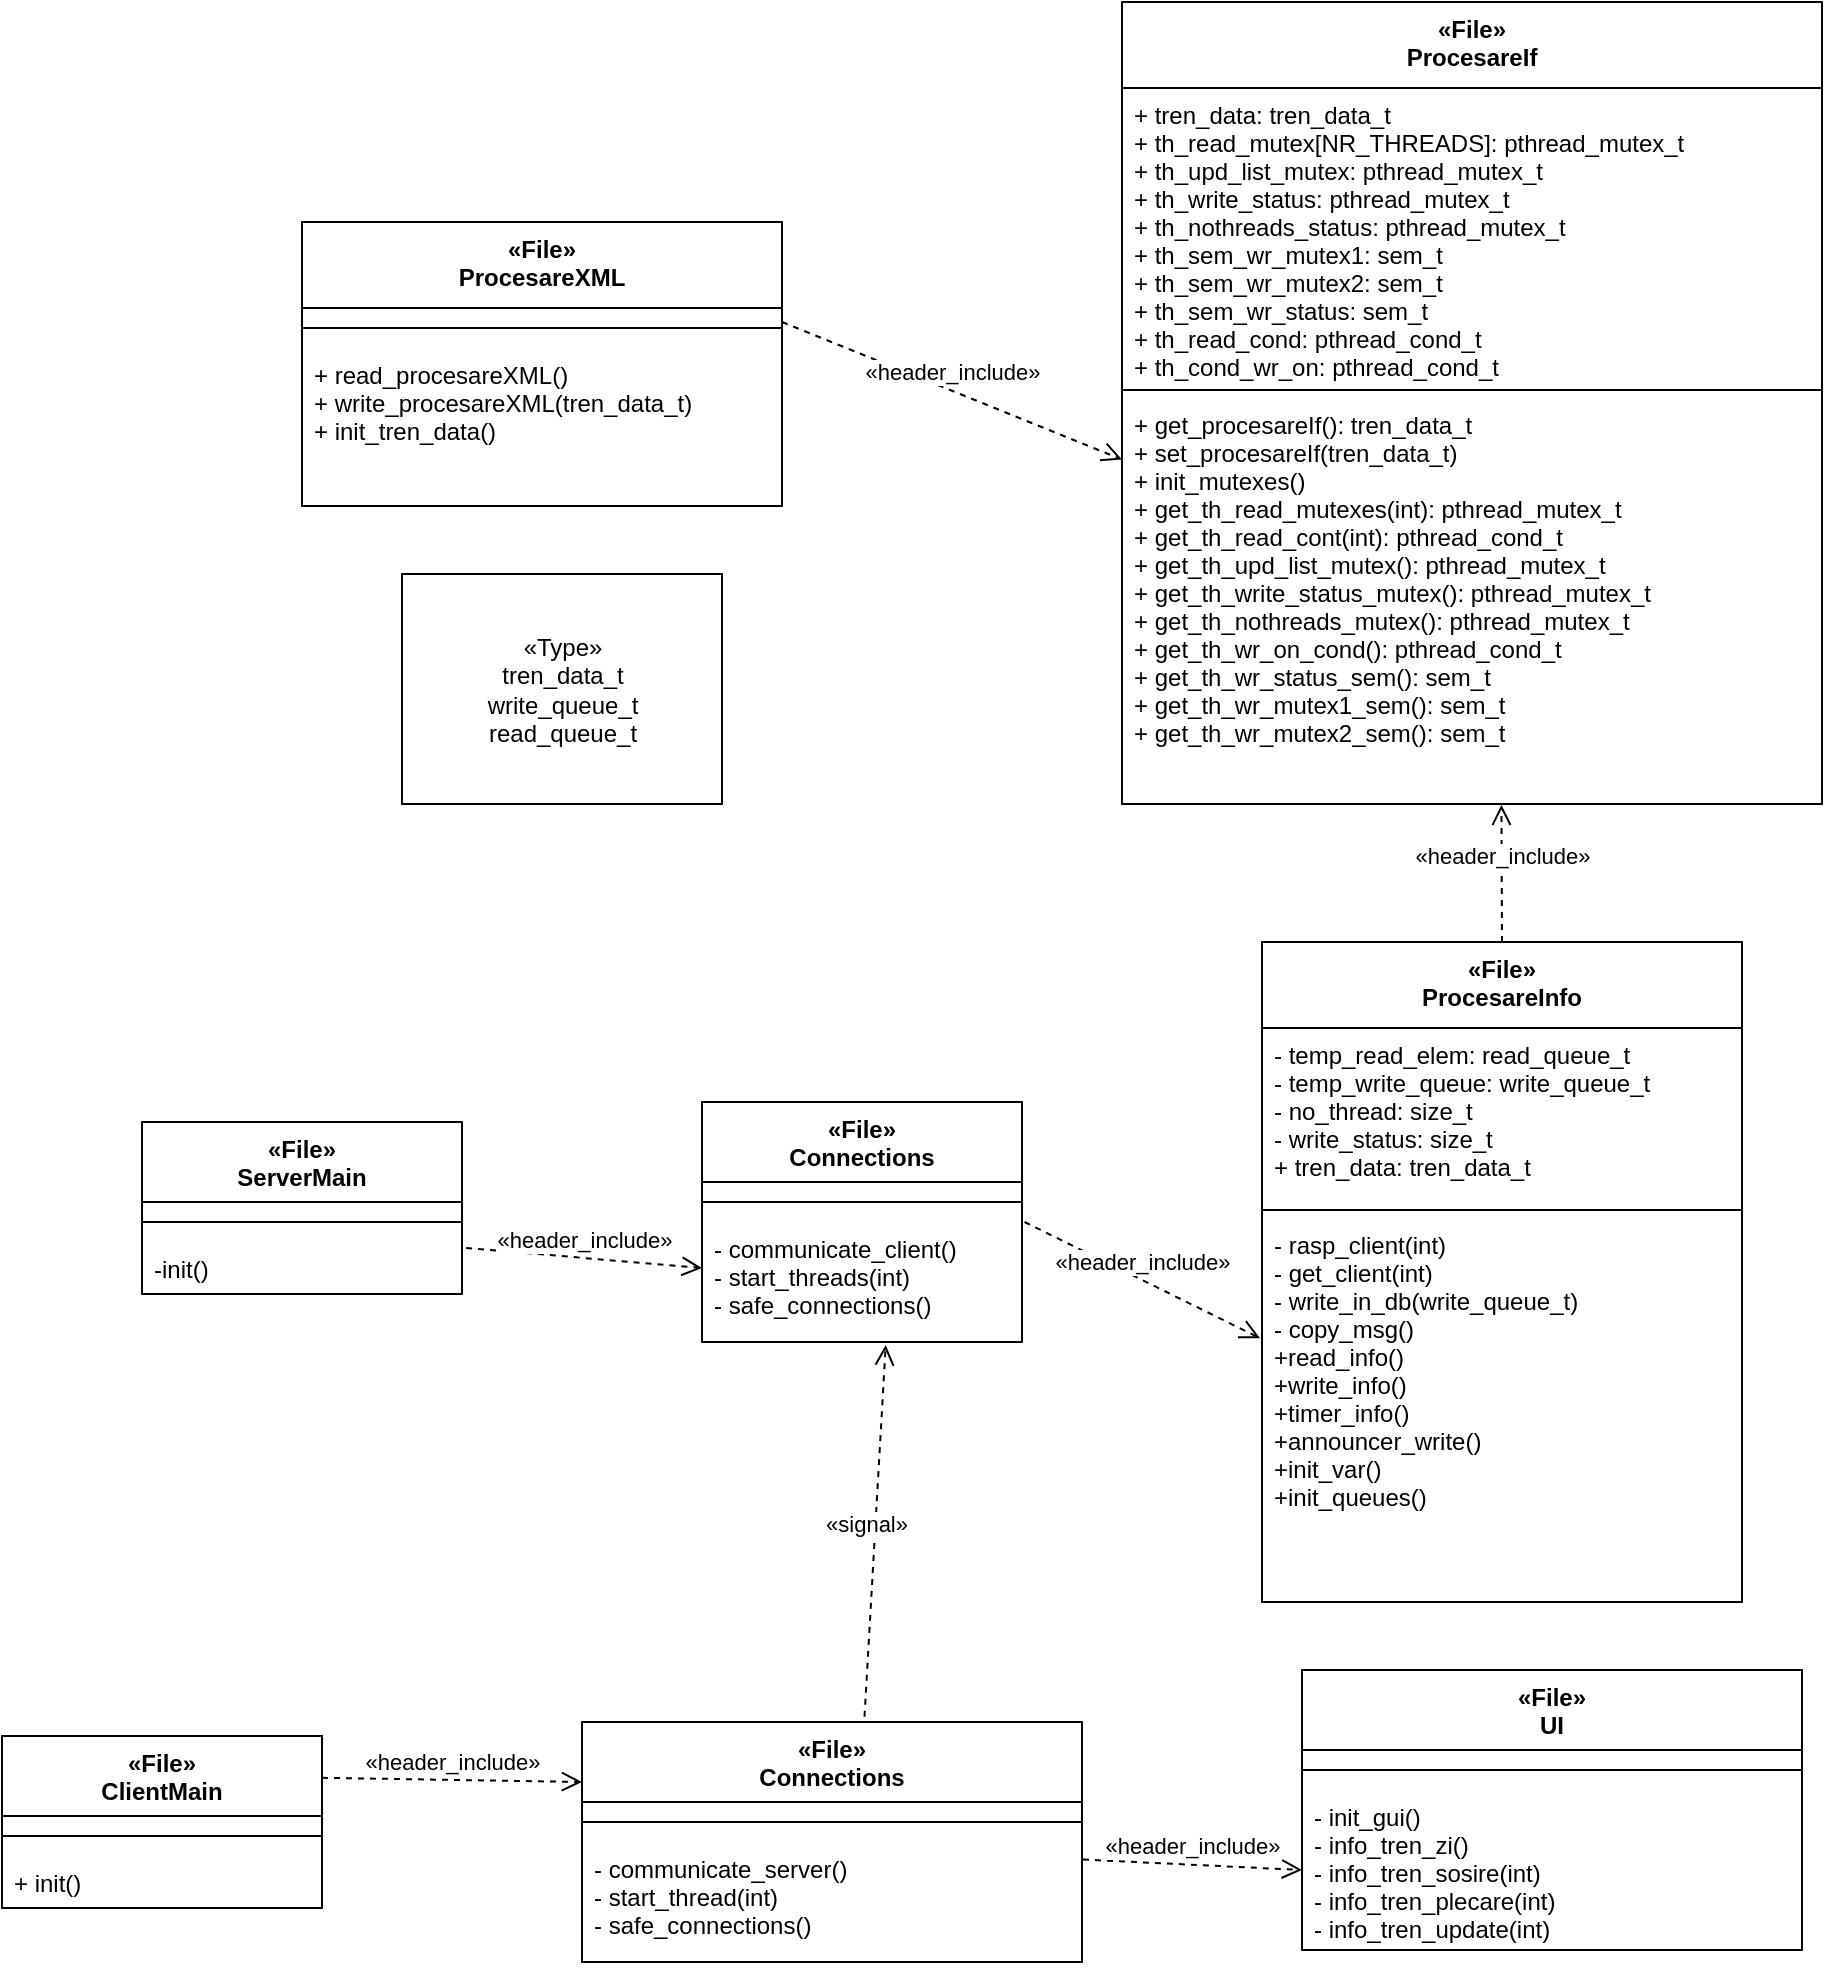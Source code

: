 <mxfile version="14.0.1" type="device"><diagram id="WjKsWZJ6oxY6pT1AAjMe" name="Page-1"><mxGraphModel dx="1535" dy="1140" grid="1" gridSize="10" guides="1" tooltips="1" connect="1" arrows="1" fold="1" page="0" pageScale="1" pageWidth="850" pageHeight="1100" math="0" shadow="0"><root><mxCell id="0"/><mxCell id="1" parent="0"/><mxCell id="3KhUahDNL4VvuTRZrMHy-1" value="«File»&#xA;ServerMain&#xA;" style="swimlane;fontStyle=1;align=center;verticalAlign=top;childLayout=stackLayout;horizontal=1;startSize=40;horizontalStack=0;resizeParent=1;resizeParentMax=0;resizeLast=0;collapsible=1;marginBottom=0;" parent="1" vertex="1"><mxGeometry x="-200" y="240" width="160" height="86" as="geometry"/></mxCell><mxCell id="3KhUahDNL4VvuTRZrMHy-3" value="" style="line;strokeWidth=1;fillColor=none;align=left;verticalAlign=middle;spacingTop=-1;spacingLeft=3;spacingRight=3;rotatable=0;labelPosition=right;points=[];portConstraint=eastwest;" parent="3KhUahDNL4VvuTRZrMHy-1" vertex="1"><mxGeometry y="40" width="160" height="20" as="geometry"/></mxCell><mxCell id="3KhUahDNL4VvuTRZrMHy-4" value="-init()" style="text;strokeColor=none;fillColor=none;align=left;verticalAlign=top;spacingLeft=4;spacingRight=4;overflow=hidden;rotatable=0;points=[[0,0.5],[1,0.5]];portConstraint=eastwest;" parent="3KhUahDNL4VvuTRZrMHy-1" vertex="1"><mxGeometry y="60" width="160" height="26" as="geometry"/></mxCell><mxCell id="uWwTfcX89b4wkvKqOI6p-1" value="«File»&#xA;Connections&#xA;" style="swimlane;fontStyle=1;align=center;verticalAlign=top;childLayout=stackLayout;horizontal=1;startSize=40;horizontalStack=0;resizeParent=1;resizeParentMax=0;resizeLast=0;collapsible=1;marginBottom=0;" parent="1" vertex="1"><mxGeometry x="80" y="230" width="160" height="120" as="geometry"/></mxCell><mxCell id="uWwTfcX89b4wkvKqOI6p-3" value="" style="line;strokeWidth=1;fillColor=none;align=left;verticalAlign=middle;spacingTop=-1;spacingLeft=3;spacingRight=3;rotatable=0;labelPosition=right;points=[];portConstraint=eastwest;" parent="uWwTfcX89b4wkvKqOI6p-1" vertex="1"><mxGeometry y="40" width="160" height="20" as="geometry"/></mxCell><mxCell id="uWwTfcX89b4wkvKqOI6p-4" value="- communicate_client()&#xA;- start_threads(int)&#xA;- safe_connections()&#xA;" style="text;strokeColor=none;fillColor=none;align=left;verticalAlign=top;spacingLeft=4;spacingRight=4;overflow=hidden;rotatable=0;points=[[0,0.5],[1,0.5]];portConstraint=eastwest;" parent="uWwTfcX89b4wkvKqOI6p-1" vertex="1"><mxGeometry y="60" width="160" height="60" as="geometry"/></mxCell><mxCell id="uWwTfcX89b4wkvKqOI6p-8" value="«File»&#xA;ProcesareInfo&#xA;" style="swimlane;fontStyle=1;align=center;verticalAlign=top;childLayout=stackLayout;horizontal=1;startSize=43;horizontalStack=0;resizeParent=1;resizeParentMax=0;resizeLast=0;collapsible=1;marginBottom=0;" parent="1" vertex="1"><mxGeometry x="360" y="150" width="240" height="330" as="geometry"/></mxCell><mxCell id="uWwTfcX89b4wkvKqOI6p-9" value="- temp_read_elem: read_queue_t&#xA;- temp_write_queue: write_queue_t&#xA;- no_thread: size_t&#xA;- write_status: size_t&#xA;+ tren_data: tren_data_t" style="text;strokeColor=none;fillColor=none;align=left;verticalAlign=top;spacingLeft=4;spacingRight=4;overflow=hidden;rotatable=0;points=[[0,0.5],[1,0.5]];portConstraint=eastwest;" parent="uWwTfcX89b4wkvKqOI6p-8" vertex="1"><mxGeometry y="43" width="240" height="87" as="geometry"/></mxCell><mxCell id="uWwTfcX89b4wkvKqOI6p-10" value="" style="line;strokeWidth=1;fillColor=none;align=left;verticalAlign=middle;spacingTop=-1;spacingLeft=3;spacingRight=3;rotatable=0;labelPosition=right;points=[];portConstraint=eastwest;" parent="uWwTfcX89b4wkvKqOI6p-8" vertex="1"><mxGeometry y="130" width="240" height="8" as="geometry"/></mxCell><mxCell id="uWwTfcX89b4wkvKqOI6p-11" value="- rasp_client(int)&#xA;- get_client(int)&#xA;- write_in_db(write_queue_t)&#xA;- copy_msg()&#xA;+read_info()&#xA;+write_info()&#xA;+timer_info()&#xA;+announcer_write()&#xA;+init_var()&#xA;+init_queues()&#xA;&#xA;&#xA;" style="text;strokeColor=none;fillColor=none;align=left;verticalAlign=top;spacingLeft=4;spacingRight=4;overflow=hidden;rotatable=0;points=[[0,0.5],[1,0.5]];portConstraint=eastwest;" parent="uWwTfcX89b4wkvKqOI6p-8" vertex="1"><mxGeometry y="138" width="240" height="192" as="geometry"/></mxCell><mxCell id="uWwTfcX89b4wkvKqOI6p-16" value="«Type»&lt;br&gt;&lt;div&gt;tren_data_t&lt;/div&gt;&lt;div&gt;write_queue_t&lt;/div&gt;&lt;div&gt;read_queue_t&lt;br&gt;&lt;/div&gt;" style="html=1;" parent="1" vertex="1"><mxGeometry x="-70" y="-34" width="160" height="115" as="geometry"/></mxCell><mxCell id="uWwTfcX89b4wkvKqOI6p-22" value="«header_include»" style="html=1;verticalAlign=bottom;endArrow=open;dashed=1;endSize=8;exitX=1.013;exitY=0.115;exitDx=0;exitDy=0;exitPerimeter=0;" parent="1" source="3KhUahDNL4VvuTRZrMHy-4" edge="1"><mxGeometry relative="1" as="geometry"><mxPoint x="-12" y="295" as="sourcePoint"/><mxPoint x="80" y="313" as="targetPoint"/></mxGeometry></mxCell><mxCell id="uWwTfcX89b4wkvKqOI6p-24" value="«header_include»" style="html=1;verticalAlign=bottom;endArrow=open;dashed=1;endSize=8;exitX=1.008;exitY=0;exitDx=0;exitDy=0;exitPerimeter=0;entryX=-0.004;entryY=0.313;entryDx=0;entryDy=0;entryPerimeter=0;" parent="1" source="uWwTfcX89b4wkvKqOI6p-4" target="uWwTfcX89b4wkvKqOI6p-11" edge="1"><mxGeometry relative="1" as="geometry"><mxPoint x="400" y="480" as="sourcePoint"/><mxPoint x="480" y="410" as="targetPoint"/></mxGeometry></mxCell><mxCell id="uWwTfcX89b4wkvKqOI6p-29" value="«header_include»" style="html=1;verticalAlign=bottom;endArrow=open;dashed=1;endSize=8;exitX=0.5;exitY=0;exitDx=0;exitDy=0;entryX=0.542;entryY=1.002;entryDx=0;entryDy=0;entryPerimeter=0;" parent="1" source="uWwTfcX89b4wkvKqOI6p-8" target="uWwTfcX89b4wkvKqOI6p-37" edge="1"><mxGeometry relative="1" as="geometry"><mxPoint x="440" y="480" as="sourcePoint"/><mxPoint x="650" y="256.978" as="targetPoint"/></mxGeometry></mxCell><mxCell id="uWwTfcX89b4wkvKqOI6p-30" value="«File»&#xA;ProcesareXML&#xA;" style="swimlane;fontStyle=1;align=center;verticalAlign=top;childLayout=stackLayout;horizontal=1;startSize=43;horizontalStack=0;resizeParent=1;resizeParentMax=0;resizeLast=0;collapsible=1;marginBottom=0;" parent="1" vertex="1"><mxGeometry x="-120" y="-210" width="240" height="142" as="geometry"/></mxCell><mxCell id="uWwTfcX89b4wkvKqOI6p-32" value="" style="line;strokeWidth=1;fillColor=none;align=left;verticalAlign=middle;spacingTop=-1;spacingLeft=3;spacingRight=3;rotatable=0;labelPosition=right;points=[];portConstraint=eastwest;" parent="uWwTfcX89b4wkvKqOI6p-30" vertex="1"><mxGeometry y="43" width="240" height="20" as="geometry"/></mxCell><mxCell id="uWwTfcX89b4wkvKqOI6p-33" value="+ read_procesareXML()&#xA;+ write_procesareXML(tren_data_t)&#xA;+ init_tren_data()&#xA;&#xA;" style="text;strokeColor=none;fillColor=none;align=left;verticalAlign=top;spacingLeft=4;spacingRight=4;overflow=hidden;rotatable=0;points=[[0,0.5],[1,0.5]];portConstraint=eastwest;" parent="uWwTfcX89b4wkvKqOI6p-30" vertex="1"><mxGeometry y="63" width="240" height="79" as="geometry"/></mxCell><mxCell id="uWwTfcX89b4wkvKqOI6p-34" value="«File»&#xA;ProcesareIf&#xA;" style="swimlane;fontStyle=1;align=center;verticalAlign=top;childLayout=stackLayout;horizontal=1;startSize=43;horizontalStack=0;resizeParent=1;resizeParentMax=0;resizeLast=0;collapsible=1;marginBottom=0;" parent="1" vertex="1"><mxGeometry x="290" y="-320" width="350" height="401" as="geometry"/></mxCell><mxCell id="uWwTfcX89b4wkvKqOI6p-35" value="+ tren_data: tren_data_t&#xA;+ th_read_mutex[NR_THREADS]: pthread_mutex_t&#xA;+ th_upd_list_mutex: pthread_mutex_t&#xA;+ th_write_status: pthread_mutex_t&#xA;+ th_nothreads_status: pthread_mutex_t&#xA;+ th_sem_wr_mutex1: sem_t&#xA;+ th_sem_wr_mutex2: sem_t&#xA;+ th_sem_wr_status: sem_t&#xA;+ th_read_cond: pthread_cond_t&#xA;+ th_cond_wr_on: pthread_cond_t" style="text;strokeColor=none;fillColor=none;align=left;verticalAlign=top;spacingLeft=4;spacingRight=4;overflow=hidden;rotatable=0;points=[[0,0.5],[1,0.5]];portConstraint=eastwest;" parent="uWwTfcX89b4wkvKqOI6p-34" vertex="1"><mxGeometry y="43" width="350" height="147" as="geometry"/></mxCell><mxCell id="uWwTfcX89b4wkvKqOI6p-36" value="" style="line;strokeWidth=1;fillColor=none;align=left;verticalAlign=middle;spacingTop=-1;spacingLeft=3;spacingRight=3;rotatable=0;labelPosition=right;points=[];portConstraint=eastwest;" parent="uWwTfcX89b4wkvKqOI6p-34" vertex="1"><mxGeometry y="190" width="350" height="8" as="geometry"/></mxCell><mxCell id="uWwTfcX89b4wkvKqOI6p-37" value="+ get_procesareIf(): tren_data_t&#xA;+ set_procesareIf(tren_data_t)&#xA;+ init_mutexes()&#xA;+ get_th_read_mutexes(int): pthread_mutex_t&#xA;+ get_th_read_cont(int): pthread_cond_t&#xA;+ get_th_upd_list_mutex(): pthread_mutex_t&#xA;+ get_th_write_status_mutex(): pthread_mutex_t&#xA;+ get_th_nothreads_mutex(): pthread_mutex_t&#xA;+ get_th_wr_on_cond(): pthread_cond_t&#xA;+ get_th_wr_status_sem(): sem_t&#xA;+ get_th_wr_mutex1_sem(): sem_t&#xA;+ get_th_wr_mutex2_sem(): sem_t&#xA;&#xA;&#xA;" style="text;strokeColor=none;fillColor=none;align=left;verticalAlign=top;spacingLeft=4;spacingRight=4;overflow=hidden;rotatable=0;points=[[0,0.5],[1,0.5]];portConstraint=eastwest;" parent="uWwTfcX89b4wkvKqOI6p-34" vertex="1"><mxGeometry y="198" width="350" height="203" as="geometry"/></mxCell><mxCell id="uWwTfcX89b4wkvKqOI6p-38" value="«header_include»" style="html=1;verticalAlign=bottom;endArrow=open;dashed=1;endSize=8;" parent="1" target="uWwTfcX89b4wkvKqOI6p-37" edge="1"><mxGeometry relative="1" as="geometry"><mxPoint x="120" y="-160" as="sourcePoint"/><mxPoint x="1048.92" y="270" as="targetPoint"/></mxGeometry></mxCell><mxCell id="uWwTfcX89b4wkvKqOI6p-43" value="«File»&#xA;ClientMain&#xA;&#xA;&#xA;" style="swimlane;fontStyle=1;align=center;verticalAlign=top;childLayout=stackLayout;horizontal=1;startSize=40;horizontalStack=0;resizeParent=1;resizeParentMax=0;resizeLast=0;collapsible=1;marginBottom=0;" parent="1" vertex="1"><mxGeometry x="-270" y="547" width="160" height="86" as="geometry"/></mxCell><mxCell id="uWwTfcX89b4wkvKqOI6p-45" value="" style="line;strokeWidth=1;fillColor=none;align=left;verticalAlign=middle;spacingTop=-1;spacingLeft=3;spacingRight=3;rotatable=0;labelPosition=right;points=[];portConstraint=eastwest;" parent="uWwTfcX89b4wkvKqOI6p-43" vertex="1"><mxGeometry y="40" width="160" height="20" as="geometry"/></mxCell><mxCell id="uWwTfcX89b4wkvKqOI6p-46" value="+ init()" style="text;strokeColor=none;fillColor=none;align=left;verticalAlign=top;spacingLeft=4;spacingRight=4;overflow=hidden;rotatable=0;points=[[0,0.5],[1,0.5]];portConstraint=eastwest;" parent="uWwTfcX89b4wkvKqOI6p-43" vertex="1"><mxGeometry y="60" width="160" height="26" as="geometry"/></mxCell><mxCell id="uWwTfcX89b4wkvKqOI6p-48" value="«signal»" style="html=1;verticalAlign=bottom;endArrow=open;dashed=1;endSize=8;entryX=0.574;entryY=1.026;entryDx=0;entryDy=0;exitX=0.565;exitY=-0.022;exitDx=0;exitDy=0;exitPerimeter=0;entryPerimeter=0;" parent="1" source="uWwTfcX89b4wkvKqOI6p-49" target="uWwTfcX89b4wkvKqOI6p-4" edge="1"><mxGeometry x="-0.062" y="3" relative="1" as="geometry"><mxPoint x="-190" y="234" as="sourcePoint"/><mxPoint x="-10" y="270.0" as="targetPoint"/><mxPoint x="-1" as="offset"/></mxGeometry></mxCell><mxCell id="uWwTfcX89b4wkvKqOI6p-49" value="«File»&#xA;Connections&#xA;" style="swimlane;fontStyle=1;align=center;verticalAlign=top;childLayout=stackLayout;horizontal=1;startSize=40;horizontalStack=0;resizeParent=1;resizeParentMax=0;resizeLast=0;collapsible=1;marginBottom=0;" parent="1" vertex="1"><mxGeometry x="20" y="540" width="250" height="120" as="geometry"/></mxCell><mxCell id="uWwTfcX89b4wkvKqOI6p-50" value="" style="line;strokeWidth=1;fillColor=none;align=left;verticalAlign=middle;spacingTop=-1;spacingLeft=3;spacingRight=3;rotatable=0;labelPosition=right;points=[];portConstraint=eastwest;" parent="uWwTfcX89b4wkvKqOI6p-49" vertex="1"><mxGeometry y="40" width="250" height="20" as="geometry"/></mxCell><mxCell id="uWwTfcX89b4wkvKqOI6p-51" value="- communicate_server()&#xA;- start_thread(int)&#xA;- safe_connections()&#xA;" style="text;strokeColor=none;fillColor=none;align=left;verticalAlign=top;spacingLeft=4;spacingRight=4;overflow=hidden;rotatable=0;points=[[0,0.5],[1,0.5]];portConstraint=eastwest;" parent="uWwTfcX89b4wkvKqOI6p-49" vertex="1"><mxGeometry y="60" width="250" height="60" as="geometry"/></mxCell><mxCell id="uWwTfcX89b4wkvKqOI6p-52" value="«header_include»" style="html=1;verticalAlign=bottom;endArrow=open;dashed=1;endSize=8;entryX=0;entryY=0.25;entryDx=0;entryDy=0;exitX=1;exitY=0.243;exitDx=0;exitDy=0;exitPerimeter=0;" parent="1" source="uWwTfcX89b4wkvKqOI6p-43" target="uWwTfcX89b4wkvKqOI6p-49" edge="1"><mxGeometry relative="1" as="geometry"><mxPoint x="-380.0" y="360.0" as="sourcePoint"/><mxPoint x="-305" y="435" as="targetPoint"/></mxGeometry></mxCell><mxCell id="TVE65g1RYr1ayWwbHUEb-6" value="«header_include»" style="html=1;verticalAlign=bottom;endArrow=open;dashed=1;endSize=8;exitX=1.002;exitY=0.146;exitDx=0;exitDy=0;exitPerimeter=0;entryX=0;entryY=0.5;entryDx=0;entryDy=0;" edge="1" parent="1" source="uWwTfcX89b4wkvKqOI6p-51" target="TVE65g1RYr1ayWwbHUEb-9"><mxGeometry relative="1" as="geometry"><mxPoint x="-780" y="490" as="sourcePoint"/><mxPoint x="-610" y="440" as="targetPoint"/></mxGeometry></mxCell><mxCell id="TVE65g1RYr1ayWwbHUEb-7" value="«File»&#xA;UI&#xA;" style="swimlane;fontStyle=1;align=center;verticalAlign=top;childLayout=stackLayout;horizontal=1;startSize=40;horizontalStack=0;resizeParent=1;resizeParentMax=0;resizeLast=0;collapsible=1;marginBottom=0;" vertex="1" parent="1"><mxGeometry x="380" y="514" width="250" height="140" as="geometry"/></mxCell><mxCell id="TVE65g1RYr1ayWwbHUEb-8" value="" style="line;strokeWidth=1;fillColor=none;align=left;verticalAlign=middle;spacingTop=-1;spacingLeft=3;spacingRight=3;rotatable=0;labelPosition=right;points=[];portConstraint=eastwest;" vertex="1" parent="TVE65g1RYr1ayWwbHUEb-7"><mxGeometry y="40" width="250" height="20" as="geometry"/></mxCell><mxCell id="TVE65g1RYr1ayWwbHUEb-9" value="- init_gui()&#xA;- info_tren_zi()&#xA;- info_tren_sosire(int)&#xA;- info_tren_plecare(int)&#xA;- info_tren_update(int)&#xA;" style="text;strokeColor=none;fillColor=none;align=left;verticalAlign=top;spacingLeft=4;spacingRight=4;overflow=hidden;rotatable=0;points=[[0,0.5],[1,0.5]];portConstraint=eastwest;" vertex="1" parent="TVE65g1RYr1ayWwbHUEb-7"><mxGeometry y="60" width="250" height="80" as="geometry"/></mxCell></root></mxGraphModel></diagram></mxfile>
